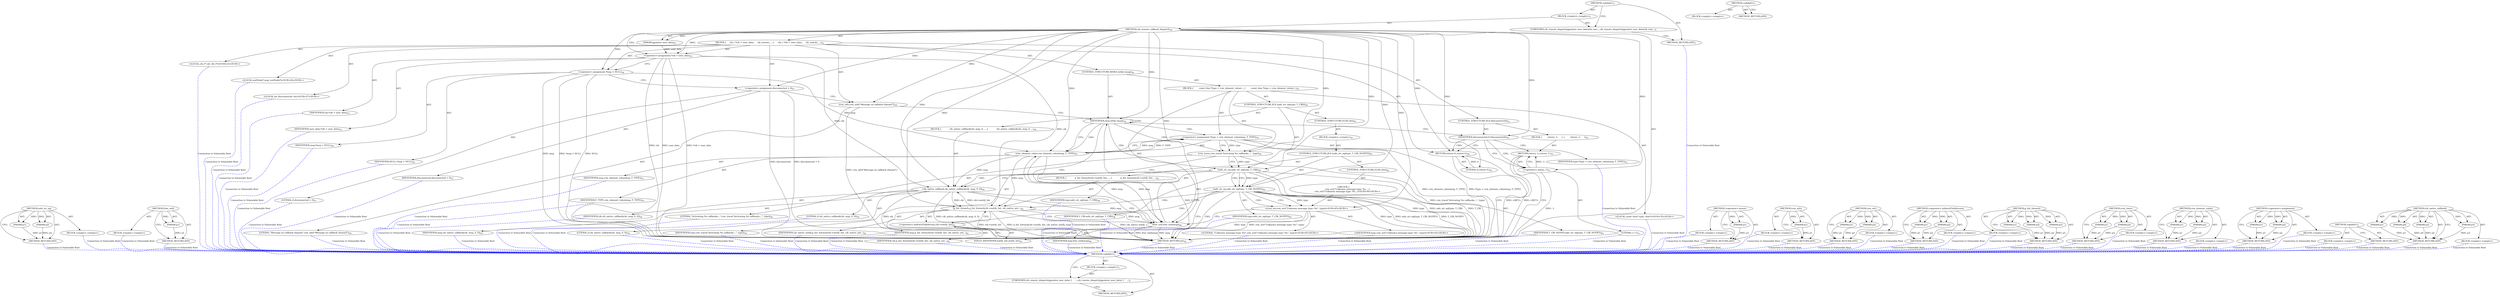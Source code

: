 digraph "cib_native_callback" {
vulnerable_6 [label=<(METHOD,&lt;global&gt;)<SUB>1</SUB>>];
vulnerable_7 [label=<(BLOCK,&lt;empty&gt;,&lt;empty&gt;)<SUB>1</SUB>>];
vulnerable_8 [label=<(UNKNOWN,cib_remote_dispatch(gpointer user_data)
 {
    ...,cib_remote_dispatch(gpointer user_data)
 {
    ...)<SUB>1</SUB>>];
vulnerable_9 [label=<(METHOD_RETURN,ANY)<SUB>1</SUB>>];
vulnerable_14 [label=<(METHOD,&lt;global&gt;)<SUB>1</SUB>>];
vulnerable_15 [label=<(BLOCK,&lt;empty&gt;,&lt;empty&gt;)>];
vulnerable_16 [label=<(METHOD_RETURN,ANY)>];
fixed_126 [label=<(METHOD,safe_str_eq)>];
fixed_127 [label=<(PARAM,p1)>];
fixed_128 [label=<(PARAM,p2)>];
fixed_129 [label=<(BLOCK,&lt;empty&gt;,&lt;empty&gt;)>];
fixed_130 [label=<(METHOD_RETURN,ANY)>];
fixed_154 [label=<(METHOD,free_xml)>];
fixed_155 [label=<(PARAM,p1)>];
fixed_156 [label=<(BLOCK,&lt;empty&gt;,&lt;empty&gt;)>];
fixed_157 [label=<(METHOD_RETURN,ANY)>];
fixed_6 [label=<(METHOD,&lt;global&gt;)<SUB>1</SUB>>];
fixed_7 [label=<(BLOCK,&lt;empty&gt;,&lt;empty&gt;)<SUB>1</SUB>>];
fixed_8 [label=<(UNKNOWN,cib_remote_dispatch(gpointer user_data)
cib_rem...,cib_remote_dispatch(gpointer user_data)
cib_rem...)<SUB>1</SUB>>];
fixed_9 [label=<(METHOD,cib_remote_callback_dispatch)<SUB>20</SUB>>];
fixed_10 [label=<(PARAM,gpointer user_data)<SUB>21</SUB>>];
fixed_11 [label=<(BLOCK,{
     cib_t *cib = user_data;
     cib_remote_...,{
     cib_t *cib = user_data;
     cib_remote_...)<SUB>22</SUB>>];
fixed_12 [label="<(LOCAL,cib_t* cib: cib_t*)<SUB>23</SUB>>"];
fixed_13 [label=<(&lt;operator&gt;.assignment,*cib = user_data)<SUB>23</SUB>>];
fixed_14 [label=<(IDENTIFIER,cib,*cib = user_data)<SUB>23</SUB>>];
fixed_15 [label=<(IDENTIFIER,user_data,*cib = user_data)<SUB>23</SUB>>];
fixed_16 [label="<(LOCAL,xmlNode* msg: xmlNode*)<SUB>26</SUB>>"];
fixed_17 [label=<(&lt;operator&gt;.assignment,*msg = NULL)<SUB>26</SUB>>];
fixed_18 [label=<(IDENTIFIER,msg,*msg = NULL)<SUB>26</SUB>>];
fixed_19 [label=<(IDENTIFIER,NULL,*msg = NULL)<SUB>26</SUB>>];
fixed_20 [label="<(LOCAL,int disconnected: int)<SUB>27</SUB>>"];
fixed_21 [label=<(&lt;operator&gt;.assignment,disconnected = 0)<SUB>27</SUB>>];
fixed_22 [label=<(IDENTIFIER,disconnected,disconnected = 0)<SUB>27</SUB>>];
fixed_23 [label=<(LITERAL,0,disconnected = 0)<SUB>27</SUB>>];
fixed_24 [label=<(crm_info,crm_info(&quot;Message on callback channel&quot;))<SUB>29</SUB>>];
fixed_25 [label=<(LITERAL,&quot;Message on callback channel&quot;,crm_info(&quot;Message on callback channel&quot;))<SUB>29</SUB>>];
fixed_26 [label=<(CONTROL_STRUCTURE,WHILE,while (msg))<SUB>34</SUB>>];
fixed_27 [label=<(IDENTIFIER,msg,while (msg))<SUB>34</SUB>>];
fixed_28 [label=<(BLOCK,{
        const char *type = crm_element_value(...,{
        const char *type = crm_element_value(...)<SUB>34</SUB>>];
fixed_29 [label="<(LOCAL,const char* type: char*)<SUB>35</SUB>>"];
fixed_30 [label=<(&lt;operator&gt;.assignment,*type = crm_element_value(msg, F_TYPE))<SUB>35</SUB>>];
fixed_31 [label=<(IDENTIFIER,type,*type = crm_element_value(msg, F_TYPE))<SUB>35</SUB>>];
fixed_32 [label=<(crm_element_value,crm_element_value(msg, F_TYPE))<SUB>35</SUB>>];
fixed_33 [label=<(IDENTIFIER,msg,crm_element_value(msg, F_TYPE))<SUB>35</SUB>>];
fixed_34 [label=<(IDENTIFIER,F_TYPE,crm_element_value(msg, F_TYPE))<SUB>35</SUB>>];
fixed_35 [label=<(crm_trace,crm_trace(&quot;Activating %s callbacks...&quot;, type))<SUB>36</SUB>>];
fixed_36 [label=<(LITERAL,&quot;Activating %s callbacks...&quot;,crm_trace(&quot;Activating %s callbacks...&quot;, type))<SUB>36</SUB>>];
fixed_37 [label=<(IDENTIFIER,type,crm_trace(&quot;Activating %s callbacks...&quot;, type))<SUB>36</SUB>>];
fixed_38 [label=<(CONTROL_STRUCTURE,IF,if (safe_str_eq(type, T_CIB)))<SUB>38</SUB>>];
fixed_39 [label=<(safe_str_eq,safe_str_eq(type, T_CIB))<SUB>38</SUB>>];
fixed_40 [label=<(IDENTIFIER,type,safe_str_eq(type, T_CIB))<SUB>38</SUB>>];
fixed_41 [label=<(IDENTIFIER,T_CIB,safe_str_eq(type, T_CIB))<SUB>38</SUB>>];
fixed_42 [label=<(BLOCK,{
            cib_native_callback(cib, msg, 0, ...,{
            cib_native_callback(cib, msg, 0, ...)<SUB>38</SUB>>];
fixed_43 [label=<(cib_native_callback,cib_native_callback(cib, msg, 0, 0))<SUB>39</SUB>>];
fixed_44 [label=<(IDENTIFIER,cib,cib_native_callback(cib, msg, 0, 0))<SUB>39</SUB>>];
fixed_45 [label=<(IDENTIFIER,msg,cib_native_callback(cib, msg, 0, 0))<SUB>39</SUB>>];
fixed_46 [label=<(LITERAL,0,cib_native_callback(cib, msg, 0, 0))<SUB>39</SUB>>];
fixed_47 [label=<(LITERAL,0,cib_native_callback(cib, msg, 0, 0))<SUB>39</SUB>>];
fixed_48 [label=<(CONTROL_STRUCTURE,ELSE,else)<SUB>41</SUB>>];
fixed_49 [label=<(BLOCK,&lt;empty&gt;,&lt;empty&gt;)<SUB>41</SUB>>];
fixed_50 [label=<(CONTROL_STRUCTURE,IF,if (safe_str_eq(type, T_CIB_NOTIFY)))<SUB>41</SUB>>];
fixed_51 [label=<(safe_str_eq,safe_str_eq(type, T_CIB_NOTIFY))<SUB>41</SUB>>];
fixed_52 [label=<(IDENTIFIER,type,safe_str_eq(type, T_CIB_NOTIFY))<SUB>41</SUB>>];
fixed_53 [label=<(IDENTIFIER,T_CIB_NOTIFY,safe_str_eq(type, T_CIB_NOTIFY))<SUB>41</SUB>>];
fixed_54 [label=<(BLOCK,{
            g_list_foreach(cib-&gt;notify_list, ...,{
            g_list_foreach(cib-&gt;notify_list, ...)<SUB>41</SUB>>];
fixed_55 [label=<(g_list_foreach,g_list_foreach(cib-&gt;notify_list, cib_native_not...)<SUB>42</SUB>>];
fixed_56 [label=<(&lt;operator&gt;.indirectFieldAccess,cib-&gt;notify_list)<SUB>42</SUB>>];
fixed_57 [label=<(IDENTIFIER,cib,g_list_foreach(cib-&gt;notify_list, cib_native_not...)<SUB>42</SUB>>];
fixed_58 [label=<(FIELD_IDENTIFIER,notify_list,notify_list)<SUB>42</SUB>>];
fixed_59 [label=<(IDENTIFIER,cib_native_notify,g_list_foreach(cib-&gt;notify_list, cib_native_not...)<SUB>42</SUB>>];
fixed_60 [label=<(IDENTIFIER,msg,g_list_foreach(cib-&gt;notify_list, cib_native_not...)<SUB>42</SUB>>];
fixed_61 [label=<(CONTROL_STRUCTURE,ELSE,else)<SUB>44</SUB>>];
fixed_62 [label="<(BLOCK,{
            crm_err(&quot;Unknown message type: %s...,{
            crm_err(&quot;Unknown message type: %s...)<SUB>44</SUB>>"];
fixed_63 [label="<(crm_err,crm_err(&quot;Unknown message type: %s&quot;, type))<SUB>45</SUB>>"];
fixed_64 [label="<(LITERAL,&quot;Unknown message type: %s&quot;,crm_err(&quot;Unknown message type: %s&quot;, type))<SUB>45</SUB>>"];
fixed_65 [label="<(IDENTIFIER,type,crm_err(&quot;Unknown message type: %s&quot;, type))<SUB>45</SUB>>"];
fixed_66 [label=<(free_xml,free_xml(msg))<SUB>48</SUB>>];
fixed_67 [label=<(IDENTIFIER,msg,free_xml(msg))<SUB>48</SUB>>];
fixed_68 [label=<(CONTROL_STRUCTURE,IF,if (disconnected))<SUB>52</SUB>>];
fixed_69 [label=<(IDENTIFIER,disconnected,if (disconnected))<SUB>52</SUB>>];
fixed_70 [label=<(BLOCK,{
        return -1;
     },{
        return -1;
     })<SUB>52</SUB>>];
fixed_71 [label=<(RETURN,return -1;,return -1;)<SUB>53</SUB>>];
fixed_72 [label=<(&lt;operator&gt;.minus,-1)<SUB>53</SUB>>];
fixed_73 [label=<(LITERAL,1,-1)<SUB>53</SUB>>];
fixed_74 [label=<(RETURN,return 0;,return 0;)<SUB>56</SUB>>];
fixed_75 [label=<(LITERAL,0,return 0;)<SUB>56</SUB>>];
fixed_76 [label=<(METHOD_RETURN,int)<SUB>20</SUB>>];
fixed_78 [label=<(METHOD_RETURN,ANY)<SUB>1</SUB>>];
fixed_158 [label=<(METHOD,&lt;operator&gt;.minus)>];
fixed_159 [label=<(PARAM,p1)>];
fixed_160 [label=<(BLOCK,&lt;empty&gt;,&lt;empty&gt;)>];
fixed_161 [label=<(METHOD_RETURN,ANY)>];
fixed_112 [label=<(METHOD,crm_info)>];
fixed_113 [label=<(PARAM,p1)>];
fixed_114 [label=<(BLOCK,&lt;empty&gt;,&lt;empty&gt;)>];
fixed_115 [label=<(METHOD_RETURN,ANY)>];
fixed_149 [label=<(METHOD,crm_err)>];
fixed_150 [label=<(PARAM,p1)>];
fixed_151 [label=<(PARAM,p2)>];
fixed_152 [label=<(BLOCK,&lt;empty&gt;,&lt;empty&gt;)>];
fixed_153 [label=<(METHOD_RETURN,ANY)>];
fixed_144 [label=<(METHOD,&lt;operator&gt;.indirectFieldAccess)>];
fixed_145 [label=<(PARAM,p1)>];
fixed_146 [label=<(PARAM,p2)>];
fixed_147 [label=<(BLOCK,&lt;empty&gt;,&lt;empty&gt;)>];
fixed_148 [label=<(METHOD_RETURN,ANY)>];
fixed_138 [label=<(METHOD,g_list_foreach)>];
fixed_139 [label=<(PARAM,p1)>];
fixed_140 [label=<(PARAM,p2)>];
fixed_141 [label=<(PARAM,p3)>];
fixed_142 [label=<(BLOCK,&lt;empty&gt;,&lt;empty&gt;)>];
fixed_143 [label=<(METHOD_RETURN,ANY)>];
fixed_121 [label=<(METHOD,crm_trace)>];
fixed_122 [label=<(PARAM,p1)>];
fixed_123 [label=<(PARAM,p2)>];
fixed_124 [label=<(BLOCK,&lt;empty&gt;,&lt;empty&gt;)>];
fixed_125 [label=<(METHOD_RETURN,ANY)>];
fixed_116 [label=<(METHOD,crm_element_value)>];
fixed_117 [label=<(PARAM,p1)>];
fixed_118 [label=<(PARAM,p2)>];
fixed_119 [label=<(BLOCK,&lt;empty&gt;,&lt;empty&gt;)>];
fixed_120 [label=<(METHOD_RETURN,ANY)>];
fixed_107 [label=<(METHOD,&lt;operator&gt;.assignment)>];
fixed_108 [label=<(PARAM,p1)>];
fixed_109 [label=<(PARAM,p2)>];
fixed_110 [label=<(BLOCK,&lt;empty&gt;,&lt;empty&gt;)>];
fixed_111 [label=<(METHOD_RETURN,ANY)>];
fixed_101 [label=<(METHOD,&lt;global&gt;)<SUB>1</SUB>>];
fixed_102 [label=<(BLOCK,&lt;empty&gt;,&lt;empty&gt;)>];
fixed_103 [label=<(METHOD_RETURN,ANY)>];
fixed_131 [label=<(METHOD,cib_native_callback)>];
fixed_132 [label=<(PARAM,p1)>];
fixed_133 [label=<(PARAM,p2)>];
fixed_134 [label=<(PARAM,p3)>];
fixed_135 [label=<(PARAM,p4)>];
fixed_136 [label=<(BLOCK,&lt;empty&gt;,&lt;empty&gt;)>];
fixed_137 [label=<(METHOD_RETURN,ANY)>];
vulnerable_6 -> vulnerable_7  [key=0, label="AST: "];
vulnerable_6 -> vulnerable_9  [key=0, label="AST: "];
vulnerable_6 -> vulnerable_8  [key=0, label="CFG: "];
vulnerable_7 -> vulnerable_8  [key=0, label="AST: "];
vulnerable_8 -> vulnerable_9  [key=0, label="CFG: "];
vulnerable_14 -> vulnerable_15  [key=0, label="AST: "];
vulnerable_14 -> vulnerable_16  [key=0, label="AST: "];
vulnerable_14 -> vulnerable_16  [key=1, label="CFG: "];
fixed_126 -> fixed_127  [key=0, label="AST: "];
fixed_126 -> fixed_127  [key=1, label="DDG: "];
fixed_126 -> fixed_129  [key=0, label="AST: "];
fixed_126 -> fixed_128  [key=0, label="AST: "];
fixed_126 -> fixed_128  [key=1, label="DDG: "];
fixed_126 -> fixed_130  [key=0, label="AST: "];
fixed_126 -> fixed_130  [key=1, label="CFG: "];
fixed_127 -> fixed_130  [key=0, label="DDG: p1"];
fixed_128 -> fixed_130  [key=0, label="DDG: p2"];
fixed_129 -> vulnerable_6  [color=blue, key=0, label="Connection to Vulnerable Root", penwidth="2.0", style=dashed];
fixed_130 -> vulnerable_6  [color=blue, key=0, label="Connection to Vulnerable Root", penwidth="2.0", style=dashed];
fixed_154 -> fixed_155  [key=0, label="AST: "];
fixed_154 -> fixed_155  [key=1, label="DDG: "];
fixed_154 -> fixed_156  [key=0, label="AST: "];
fixed_154 -> fixed_157  [key=0, label="AST: "];
fixed_154 -> fixed_157  [key=1, label="CFG: "];
fixed_155 -> fixed_157  [key=0, label="DDG: p1"];
fixed_156 -> vulnerable_6  [color=blue, key=0, label="Connection to Vulnerable Root", penwidth="2.0", style=dashed];
fixed_157 -> vulnerable_6  [color=blue, key=0, label="Connection to Vulnerable Root", penwidth="2.0", style=dashed];
fixed_6 -> fixed_7  [key=0, label="AST: "];
fixed_6 -> fixed_78  [key=0, label="AST: "];
fixed_6 -> fixed_8  [key=0, label="CFG: "];
fixed_7 -> fixed_8  [key=0, label="AST: "];
fixed_7 -> fixed_9  [key=0, label="AST: "];
fixed_8 -> fixed_78  [key=0, label="CFG: "];
fixed_9 -> fixed_10  [key=0, label="AST: "];
fixed_9 -> fixed_10  [key=1, label="DDG: "];
fixed_9 -> fixed_11  [key=0, label="AST: "];
fixed_9 -> fixed_76  [key=0, label="AST: "];
fixed_9 -> fixed_13  [key=0, label="CFG: "];
fixed_9 -> fixed_13  [key=1, label="DDG: "];
fixed_9 -> fixed_17  [key=0, label="DDG: "];
fixed_9 -> fixed_21  [key=0, label="DDG: "];
fixed_9 -> fixed_74  [key=0, label="DDG: "];
fixed_9 -> fixed_24  [key=0, label="DDG: "];
fixed_9 -> fixed_27  [key=0, label="DDG: "];
fixed_9 -> fixed_69  [key=0, label="DDG: "];
fixed_9 -> fixed_75  [key=0, label="DDG: "];
fixed_9 -> fixed_35  [key=0, label="DDG: "];
fixed_9 -> fixed_66  [key=0, label="DDG: "];
fixed_9 -> fixed_32  [key=0, label="DDG: "];
fixed_9 -> fixed_39  [key=0, label="DDG: "];
fixed_9 -> fixed_72  [key=0, label="DDG: "];
fixed_9 -> fixed_43  [key=0, label="DDG: "];
fixed_9 -> fixed_51  [key=0, label="DDG: "];
fixed_9 -> fixed_55  [key=0, label="DDG: "];
fixed_9 -> fixed_63  [key=0, label="DDG: "];
fixed_10 -> fixed_13  [key=0, label="DDG: user_data"];
fixed_11 -> fixed_12  [key=0, label="AST: "];
fixed_11 -> fixed_13  [key=0, label="AST: "];
fixed_11 -> fixed_16  [key=0, label="AST: "];
fixed_11 -> fixed_17  [key=0, label="AST: "];
fixed_11 -> fixed_20  [key=0, label="AST: "];
fixed_11 -> fixed_21  [key=0, label="AST: "];
fixed_11 -> fixed_24  [key=0, label="AST: "];
fixed_11 -> fixed_26  [key=0, label="AST: "];
fixed_11 -> fixed_68  [key=0, label="AST: "];
fixed_11 -> fixed_74  [key=0, label="AST: "];
fixed_12 -> vulnerable_6  [color=blue, key=0, label="Connection to Vulnerable Root", penwidth="2.0", style=dashed];
fixed_13 -> fixed_14  [key=0, label="AST: "];
fixed_13 -> fixed_15  [key=0, label="AST: "];
fixed_13 -> fixed_17  [key=0, label="CFG: "];
fixed_13 -> fixed_76  [key=0, label="DDG: cib"];
fixed_13 -> fixed_76  [key=1, label="DDG: user_data"];
fixed_13 -> fixed_76  [key=2, label="DDG: *cib = user_data"];
fixed_13 -> fixed_43  [key=0, label="DDG: cib"];
fixed_13 -> fixed_55  [key=0, label="DDG: cib"];
fixed_14 -> vulnerable_6  [color=blue, key=0, label="Connection to Vulnerable Root", penwidth="2.0", style=dashed];
fixed_15 -> vulnerable_6  [color=blue, key=0, label="Connection to Vulnerable Root", penwidth="2.0", style=dashed];
fixed_16 -> vulnerable_6  [color=blue, key=0, label="Connection to Vulnerable Root", penwidth="2.0", style=dashed];
fixed_17 -> fixed_18  [key=0, label="AST: "];
fixed_17 -> fixed_19  [key=0, label="AST: "];
fixed_17 -> fixed_21  [key=0, label="CFG: "];
fixed_17 -> fixed_76  [key=0, label="DDG: msg"];
fixed_17 -> fixed_76  [key=1, label="DDG: *msg = NULL"];
fixed_17 -> fixed_76  [key=2, label="DDG: NULL"];
fixed_17 -> fixed_32  [key=0, label="DDG: msg"];
fixed_18 -> vulnerable_6  [color=blue, key=0, label="Connection to Vulnerable Root", penwidth="2.0", style=dashed];
fixed_19 -> vulnerable_6  [color=blue, key=0, label="Connection to Vulnerable Root", penwidth="2.0", style=dashed];
fixed_20 -> vulnerable_6  [color=blue, key=0, label="Connection to Vulnerable Root", penwidth="2.0", style=dashed];
fixed_21 -> fixed_22  [key=0, label="AST: "];
fixed_21 -> fixed_23  [key=0, label="AST: "];
fixed_21 -> fixed_24  [key=0, label="CFG: "];
fixed_21 -> fixed_76  [key=0, label="DDG: disconnected"];
fixed_21 -> fixed_76  [key=1, label="DDG: disconnected = 0"];
fixed_22 -> vulnerable_6  [color=blue, key=0, label="Connection to Vulnerable Root", penwidth="2.0", style=dashed];
fixed_23 -> vulnerable_6  [color=blue, key=0, label="Connection to Vulnerable Root", penwidth="2.0", style=dashed];
fixed_24 -> fixed_25  [key=0, label="AST: "];
fixed_24 -> fixed_27  [key=0, label="CFG: "];
fixed_24 -> fixed_76  [key=0, label="DDG: crm_info(&quot;Message on callback channel&quot;)"];
fixed_25 -> vulnerable_6  [color=blue, key=0, label="Connection to Vulnerable Root", penwidth="2.0", style=dashed];
fixed_26 -> fixed_27  [key=0, label="AST: "];
fixed_26 -> fixed_28  [key=0, label="AST: "];
fixed_27 -> fixed_69  [key=0, label="CFG: "];
fixed_27 -> fixed_32  [key=0, label="CFG: "];
fixed_27 -> fixed_32  [key=1, label="CDG: "];
fixed_27 -> fixed_30  [key=0, label="CDG: "];
fixed_27 -> fixed_66  [key=0, label="CDG: "];
fixed_27 -> fixed_27  [key=0, label="CDG: "];
fixed_27 -> fixed_35  [key=0, label="CDG: "];
fixed_27 -> fixed_39  [key=0, label="CDG: "];
fixed_28 -> fixed_29  [key=0, label="AST: "];
fixed_28 -> fixed_30  [key=0, label="AST: "];
fixed_28 -> fixed_35  [key=0, label="AST: "];
fixed_28 -> fixed_38  [key=0, label="AST: "];
fixed_28 -> fixed_66  [key=0, label="AST: "];
fixed_29 -> vulnerable_6  [color=blue, key=0, label="Connection to Vulnerable Root", penwidth="2.0", style=dashed];
fixed_30 -> fixed_31  [key=0, label="AST: "];
fixed_30 -> fixed_32  [key=0, label="AST: "];
fixed_30 -> fixed_35  [key=0, label="CFG: "];
fixed_30 -> fixed_35  [key=1, label="DDG: type"];
fixed_30 -> fixed_76  [key=0, label="DDG: crm_element_value(msg, F_TYPE)"];
fixed_30 -> fixed_76  [key=1, label="DDG: *type = crm_element_value(msg, F_TYPE)"];
fixed_31 -> vulnerable_6  [color=blue, key=0, label="Connection to Vulnerable Root", penwidth="2.0", style=dashed];
fixed_32 -> fixed_33  [key=0, label="AST: "];
fixed_32 -> fixed_34  [key=0, label="AST: "];
fixed_32 -> fixed_30  [key=0, label="CFG: "];
fixed_32 -> fixed_30  [key=1, label="DDG: msg"];
fixed_32 -> fixed_30  [key=2, label="DDG: F_TYPE"];
fixed_32 -> fixed_76  [key=0, label="DDG: F_TYPE"];
fixed_32 -> fixed_66  [key=0, label="DDG: msg"];
fixed_32 -> fixed_43  [key=0, label="DDG: msg"];
fixed_32 -> fixed_55  [key=0, label="DDG: msg"];
fixed_33 -> vulnerable_6  [color=blue, key=0, label="Connection to Vulnerable Root", penwidth="2.0", style=dashed];
fixed_34 -> vulnerable_6  [color=blue, key=0, label="Connection to Vulnerable Root", penwidth="2.0", style=dashed];
fixed_35 -> fixed_36  [key=0, label="AST: "];
fixed_35 -> fixed_37  [key=0, label="AST: "];
fixed_35 -> fixed_39  [key=0, label="CFG: "];
fixed_35 -> fixed_39  [key=1, label="DDG: type"];
fixed_35 -> fixed_76  [key=0, label="DDG: crm_trace(&quot;Activating %s callbacks...&quot;, type)"];
fixed_36 -> vulnerable_6  [color=blue, key=0, label="Connection to Vulnerable Root", penwidth="2.0", style=dashed];
fixed_37 -> vulnerable_6  [color=blue, key=0, label="Connection to Vulnerable Root", penwidth="2.0", style=dashed];
fixed_38 -> fixed_39  [key=0, label="AST: "];
fixed_38 -> fixed_42  [key=0, label="AST: "];
fixed_38 -> fixed_48  [key=0, label="AST: "];
fixed_39 -> fixed_40  [key=0, label="AST: "];
fixed_39 -> fixed_41  [key=0, label="AST: "];
fixed_39 -> fixed_43  [key=0, label="CFG: "];
fixed_39 -> fixed_43  [key=1, label="CDG: "];
fixed_39 -> fixed_51  [key=0, label="CFG: "];
fixed_39 -> fixed_51  [key=1, label="DDG: type"];
fixed_39 -> fixed_51  [key=2, label="CDG: "];
fixed_39 -> fixed_76  [key=0, label="DDG: type"];
fixed_39 -> fixed_76  [key=1, label="DDG: safe_str_eq(type, T_CIB)"];
fixed_39 -> fixed_76  [key=2, label="DDG: T_CIB"];
fixed_40 -> vulnerable_6  [color=blue, key=0, label="Connection to Vulnerable Root", penwidth="2.0", style=dashed];
fixed_41 -> vulnerable_6  [color=blue, key=0, label="Connection to Vulnerable Root", penwidth="2.0", style=dashed];
fixed_42 -> fixed_43  [key=0, label="AST: "];
fixed_43 -> fixed_44  [key=0, label="AST: "];
fixed_43 -> fixed_45  [key=0, label="AST: "];
fixed_43 -> fixed_46  [key=0, label="AST: "];
fixed_43 -> fixed_47  [key=0, label="AST: "];
fixed_43 -> fixed_66  [key=0, label="CFG: "];
fixed_43 -> fixed_66  [key=1, label="DDG: msg"];
fixed_43 -> fixed_76  [key=0, label="DDG: cib"];
fixed_43 -> fixed_76  [key=1, label="DDG: cib_native_callback(cib, msg, 0, 0)"];
fixed_43 -> fixed_55  [key=0, label="DDG: cib"];
fixed_44 -> vulnerable_6  [color=blue, key=0, label="Connection to Vulnerable Root", penwidth="2.0", style=dashed];
fixed_45 -> vulnerable_6  [color=blue, key=0, label="Connection to Vulnerable Root", penwidth="2.0", style=dashed];
fixed_46 -> vulnerable_6  [color=blue, key=0, label="Connection to Vulnerable Root", penwidth="2.0", style=dashed];
fixed_47 -> vulnerable_6  [color=blue, key=0, label="Connection to Vulnerable Root", penwidth="2.0", style=dashed];
fixed_48 -> fixed_49  [key=0, label="AST: "];
fixed_49 -> fixed_50  [key=0, label="AST: "];
fixed_50 -> fixed_51  [key=0, label="AST: "];
fixed_50 -> fixed_54  [key=0, label="AST: "];
fixed_50 -> fixed_61  [key=0, label="AST: "];
fixed_51 -> fixed_52  [key=0, label="AST: "];
fixed_51 -> fixed_53  [key=0, label="AST: "];
fixed_51 -> fixed_58  [key=0, label="CFG: "];
fixed_51 -> fixed_58  [key=1, label="CDG: "];
fixed_51 -> fixed_63  [key=0, label="CFG: "];
fixed_51 -> fixed_63  [key=1, label="DDG: type"];
fixed_51 -> fixed_63  [key=2, label="CDG: "];
fixed_51 -> fixed_76  [key=0, label="DDG: type"];
fixed_51 -> fixed_76  [key=1, label="DDG: safe_str_eq(type, T_CIB_NOTIFY)"];
fixed_51 -> fixed_76  [key=2, label="DDG: T_CIB_NOTIFY"];
fixed_51 -> fixed_56  [key=0, label="CDG: "];
fixed_51 -> fixed_55  [key=0, label="CDG: "];
fixed_52 -> vulnerable_6  [color=blue, key=0, label="Connection to Vulnerable Root", penwidth="2.0", style=dashed];
fixed_53 -> vulnerable_6  [color=blue, key=0, label="Connection to Vulnerable Root", penwidth="2.0", style=dashed];
fixed_54 -> fixed_55  [key=0, label="AST: "];
fixed_55 -> fixed_56  [key=0, label="AST: "];
fixed_55 -> fixed_59  [key=0, label="AST: "];
fixed_55 -> fixed_60  [key=0, label="AST: "];
fixed_55 -> fixed_66  [key=0, label="CFG: "];
fixed_55 -> fixed_66  [key=1, label="DDG: msg"];
fixed_55 -> fixed_76  [key=0, label="DDG: cib-&gt;notify_list"];
fixed_55 -> fixed_76  [key=1, label="DDG: g_list_foreach(cib-&gt;notify_list, cib_native_notify, msg)"];
fixed_55 -> fixed_76  [key=2, label="DDG: cib_native_notify"];
fixed_55 -> fixed_43  [key=0, label="DDG: cib-&gt;notify_list"];
fixed_56 -> fixed_57  [key=0, label="AST: "];
fixed_56 -> fixed_58  [key=0, label="AST: "];
fixed_56 -> fixed_55  [key=0, label="CFG: "];
fixed_57 -> vulnerable_6  [color=blue, key=0, label="Connection to Vulnerable Root", penwidth="2.0", style=dashed];
fixed_58 -> fixed_56  [key=0, label="CFG: "];
fixed_59 -> vulnerable_6  [color=blue, key=0, label="Connection to Vulnerable Root", penwidth="2.0", style=dashed];
fixed_60 -> vulnerable_6  [color=blue, key=0, label="Connection to Vulnerable Root", penwidth="2.0", style=dashed];
fixed_61 -> fixed_62  [key=0, label="AST: "];
fixed_62 -> fixed_63  [key=0, label="AST: "];
fixed_63 -> fixed_64  [key=0, label="AST: "];
fixed_63 -> fixed_65  [key=0, label="AST: "];
fixed_63 -> fixed_66  [key=0, label="CFG: "];
fixed_63 -> fixed_76  [key=0, label="DDG: type"];
fixed_63 -> fixed_76  [key=1, label="DDG: crm_err(&quot;Unknown message type: %s&quot;, type)"];
fixed_64 -> vulnerable_6  [color=blue, key=0, label="Connection to Vulnerable Root", penwidth="2.0", style=dashed];
fixed_65 -> vulnerable_6  [color=blue, key=0, label="Connection to Vulnerable Root", penwidth="2.0", style=dashed];
fixed_66 -> fixed_67  [key=0, label="AST: "];
fixed_66 -> fixed_27  [key=0, label="CFG: "];
fixed_66 -> fixed_76  [key=0, label="DDG: msg"];
fixed_66 -> fixed_76  [key=1, label="DDG: free_xml(msg)"];
fixed_66 -> fixed_32  [key=0, label="DDG: msg"];
fixed_67 -> vulnerable_6  [color=blue, key=0, label="Connection to Vulnerable Root", penwidth="2.0", style=dashed];
fixed_68 -> fixed_69  [key=0, label="AST: "];
fixed_68 -> fixed_70  [key=0, label="AST: "];
fixed_69 -> fixed_72  [key=0, label="CFG: "];
fixed_69 -> fixed_72  [key=1, label="CDG: "];
fixed_69 -> fixed_74  [key=0, label="CFG: "];
fixed_69 -> fixed_74  [key=1, label="CDG: "];
fixed_69 -> fixed_71  [key=0, label="CDG: "];
fixed_70 -> fixed_71  [key=0, label="AST: "];
fixed_71 -> fixed_72  [key=0, label="AST: "];
fixed_71 -> fixed_76  [key=0, label="CFG: "];
fixed_71 -> fixed_76  [key=1, label="DDG: &lt;RET&gt;"];
fixed_72 -> fixed_73  [key=0, label="AST: "];
fixed_72 -> fixed_71  [key=0, label="CFG: "];
fixed_72 -> fixed_71  [key=1, label="DDG: -1"];
fixed_72 -> fixed_76  [key=0, label="DDG: -1"];
fixed_73 -> vulnerable_6  [color=blue, key=0, label="Connection to Vulnerable Root", penwidth="2.0", style=dashed];
fixed_74 -> fixed_75  [key=0, label="AST: "];
fixed_74 -> fixed_76  [key=0, label="CFG: "];
fixed_74 -> fixed_76  [key=1, label="DDG: &lt;RET&gt;"];
fixed_75 -> fixed_74  [key=0, label="DDG: 0"];
fixed_76 -> vulnerable_6  [color=blue, key=0, label="Connection to Vulnerable Root", penwidth="2.0", style=dashed];
fixed_78 -> vulnerable_6  [color=blue, key=0, label="Connection to Vulnerable Root", penwidth="2.0", style=dashed];
fixed_158 -> fixed_159  [key=0, label="AST: "];
fixed_158 -> fixed_159  [key=1, label="DDG: "];
fixed_158 -> fixed_160  [key=0, label="AST: "];
fixed_158 -> fixed_161  [key=0, label="AST: "];
fixed_158 -> fixed_161  [key=1, label="CFG: "];
fixed_159 -> fixed_161  [key=0, label="DDG: p1"];
fixed_160 -> vulnerable_6  [color=blue, key=0, label="Connection to Vulnerable Root", penwidth="2.0", style=dashed];
fixed_161 -> vulnerable_6  [color=blue, key=0, label="Connection to Vulnerable Root", penwidth="2.0", style=dashed];
fixed_112 -> fixed_113  [key=0, label="AST: "];
fixed_112 -> fixed_113  [key=1, label="DDG: "];
fixed_112 -> fixed_114  [key=0, label="AST: "];
fixed_112 -> fixed_115  [key=0, label="AST: "];
fixed_112 -> fixed_115  [key=1, label="CFG: "];
fixed_113 -> fixed_115  [key=0, label="DDG: p1"];
fixed_114 -> vulnerable_6  [color=blue, key=0, label="Connection to Vulnerable Root", penwidth="2.0", style=dashed];
fixed_115 -> vulnerable_6  [color=blue, key=0, label="Connection to Vulnerable Root", penwidth="2.0", style=dashed];
fixed_149 -> fixed_150  [key=0, label="AST: "];
fixed_149 -> fixed_150  [key=1, label="DDG: "];
fixed_149 -> fixed_152  [key=0, label="AST: "];
fixed_149 -> fixed_151  [key=0, label="AST: "];
fixed_149 -> fixed_151  [key=1, label="DDG: "];
fixed_149 -> fixed_153  [key=0, label="AST: "];
fixed_149 -> fixed_153  [key=1, label="CFG: "];
fixed_150 -> fixed_153  [key=0, label="DDG: p1"];
fixed_151 -> fixed_153  [key=0, label="DDG: p2"];
fixed_152 -> vulnerable_6  [color=blue, key=0, label="Connection to Vulnerable Root", penwidth="2.0", style=dashed];
fixed_153 -> vulnerable_6  [color=blue, key=0, label="Connection to Vulnerable Root", penwidth="2.0", style=dashed];
fixed_144 -> fixed_145  [key=0, label="AST: "];
fixed_144 -> fixed_145  [key=1, label="DDG: "];
fixed_144 -> fixed_147  [key=0, label="AST: "];
fixed_144 -> fixed_146  [key=0, label="AST: "];
fixed_144 -> fixed_146  [key=1, label="DDG: "];
fixed_144 -> fixed_148  [key=0, label="AST: "];
fixed_144 -> fixed_148  [key=1, label="CFG: "];
fixed_145 -> fixed_148  [key=0, label="DDG: p1"];
fixed_146 -> fixed_148  [key=0, label="DDG: p2"];
fixed_147 -> vulnerable_6  [color=blue, key=0, label="Connection to Vulnerable Root", penwidth="2.0", style=dashed];
fixed_148 -> vulnerable_6  [color=blue, key=0, label="Connection to Vulnerable Root", penwidth="2.0", style=dashed];
fixed_138 -> fixed_139  [key=0, label="AST: "];
fixed_138 -> fixed_139  [key=1, label="DDG: "];
fixed_138 -> fixed_142  [key=0, label="AST: "];
fixed_138 -> fixed_140  [key=0, label="AST: "];
fixed_138 -> fixed_140  [key=1, label="DDG: "];
fixed_138 -> fixed_143  [key=0, label="AST: "];
fixed_138 -> fixed_143  [key=1, label="CFG: "];
fixed_138 -> fixed_141  [key=0, label="AST: "];
fixed_138 -> fixed_141  [key=1, label="DDG: "];
fixed_139 -> fixed_143  [key=0, label="DDG: p1"];
fixed_140 -> fixed_143  [key=0, label="DDG: p2"];
fixed_141 -> fixed_143  [key=0, label="DDG: p3"];
fixed_142 -> vulnerable_6  [color=blue, key=0, label="Connection to Vulnerable Root", penwidth="2.0", style=dashed];
fixed_143 -> vulnerable_6  [color=blue, key=0, label="Connection to Vulnerable Root", penwidth="2.0", style=dashed];
fixed_121 -> fixed_122  [key=0, label="AST: "];
fixed_121 -> fixed_122  [key=1, label="DDG: "];
fixed_121 -> fixed_124  [key=0, label="AST: "];
fixed_121 -> fixed_123  [key=0, label="AST: "];
fixed_121 -> fixed_123  [key=1, label="DDG: "];
fixed_121 -> fixed_125  [key=0, label="AST: "];
fixed_121 -> fixed_125  [key=1, label="CFG: "];
fixed_122 -> fixed_125  [key=0, label="DDG: p1"];
fixed_123 -> fixed_125  [key=0, label="DDG: p2"];
fixed_124 -> vulnerable_6  [color=blue, key=0, label="Connection to Vulnerable Root", penwidth="2.0", style=dashed];
fixed_125 -> vulnerable_6  [color=blue, key=0, label="Connection to Vulnerable Root", penwidth="2.0", style=dashed];
fixed_116 -> fixed_117  [key=0, label="AST: "];
fixed_116 -> fixed_117  [key=1, label="DDG: "];
fixed_116 -> fixed_119  [key=0, label="AST: "];
fixed_116 -> fixed_118  [key=0, label="AST: "];
fixed_116 -> fixed_118  [key=1, label="DDG: "];
fixed_116 -> fixed_120  [key=0, label="AST: "];
fixed_116 -> fixed_120  [key=1, label="CFG: "];
fixed_117 -> fixed_120  [key=0, label="DDG: p1"];
fixed_118 -> fixed_120  [key=0, label="DDG: p2"];
fixed_119 -> vulnerable_6  [color=blue, key=0, label="Connection to Vulnerable Root", penwidth="2.0", style=dashed];
fixed_120 -> vulnerable_6  [color=blue, key=0, label="Connection to Vulnerable Root", penwidth="2.0", style=dashed];
fixed_107 -> fixed_108  [key=0, label="AST: "];
fixed_107 -> fixed_108  [key=1, label="DDG: "];
fixed_107 -> fixed_110  [key=0, label="AST: "];
fixed_107 -> fixed_109  [key=0, label="AST: "];
fixed_107 -> fixed_109  [key=1, label="DDG: "];
fixed_107 -> fixed_111  [key=0, label="AST: "];
fixed_107 -> fixed_111  [key=1, label="CFG: "];
fixed_108 -> fixed_111  [key=0, label="DDG: p1"];
fixed_109 -> fixed_111  [key=0, label="DDG: p2"];
fixed_110 -> vulnerable_6  [color=blue, key=0, label="Connection to Vulnerable Root", penwidth="2.0", style=dashed];
fixed_111 -> vulnerable_6  [color=blue, key=0, label="Connection to Vulnerable Root", penwidth="2.0", style=dashed];
fixed_101 -> fixed_102  [key=0, label="AST: "];
fixed_101 -> fixed_103  [key=0, label="AST: "];
fixed_101 -> fixed_103  [key=1, label="CFG: "];
fixed_102 -> vulnerable_6  [color=blue, key=0, label="Connection to Vulnerable Root", penwidth="2.0", style=dashed];
fixed_103 -> vulnerable_6  [color=blue, key=0, label="Connection to Vulnerable Root", penwidth="2.0", style=dashed];
fixed_131 -> fixed_132  [key=0, label="AST: "];
fixed_131 -> fixed_132  [key=1, label="DDG: "];
fixed_131 -> fixed_136  [key=0, label="AST: "];
fixed_131 -> fixed_133  [key=0, label="AST: "];
fixed_131 -> fixed_133  [key=1, label="DDG: "];
fixed_131 -> fixed_137  [key=0, label="AST: "];
fixed_131 -> fixed_137  [key=1, label="CFG: "];
fixed_131 -> fixed_134  [key=0, label="AST: "];
fixed_131 -> fixed_134  [key=1, label="DDG: "];
fixed_131 -> fixed_135  [key=0, label="AST: "];
fixed_131 -> fixed_135  [key=1, label="DDG: "];
fixed_132 -> fixed_137  [key=0, label="DDG: p1"];
fixed_133 -> fixed_137  [key=0, label="DDG: p2"];
fixed_134 -> fixed_137  [key=0, label="DDG: p3"];
fixed_135 -> fixed_137  [key=0, label="DDG: p4"];
fixed_136 -> vulnerable_6  [color=blue, key=0, label="Connection to Vulnerable Root", penwidth="2.0", style=dashed];
fixed_137 -> vulnerable_6  [color=blue, key=0, label="Connection to Vulnerable Root", penwidth="2.0", style=dashed];
}
